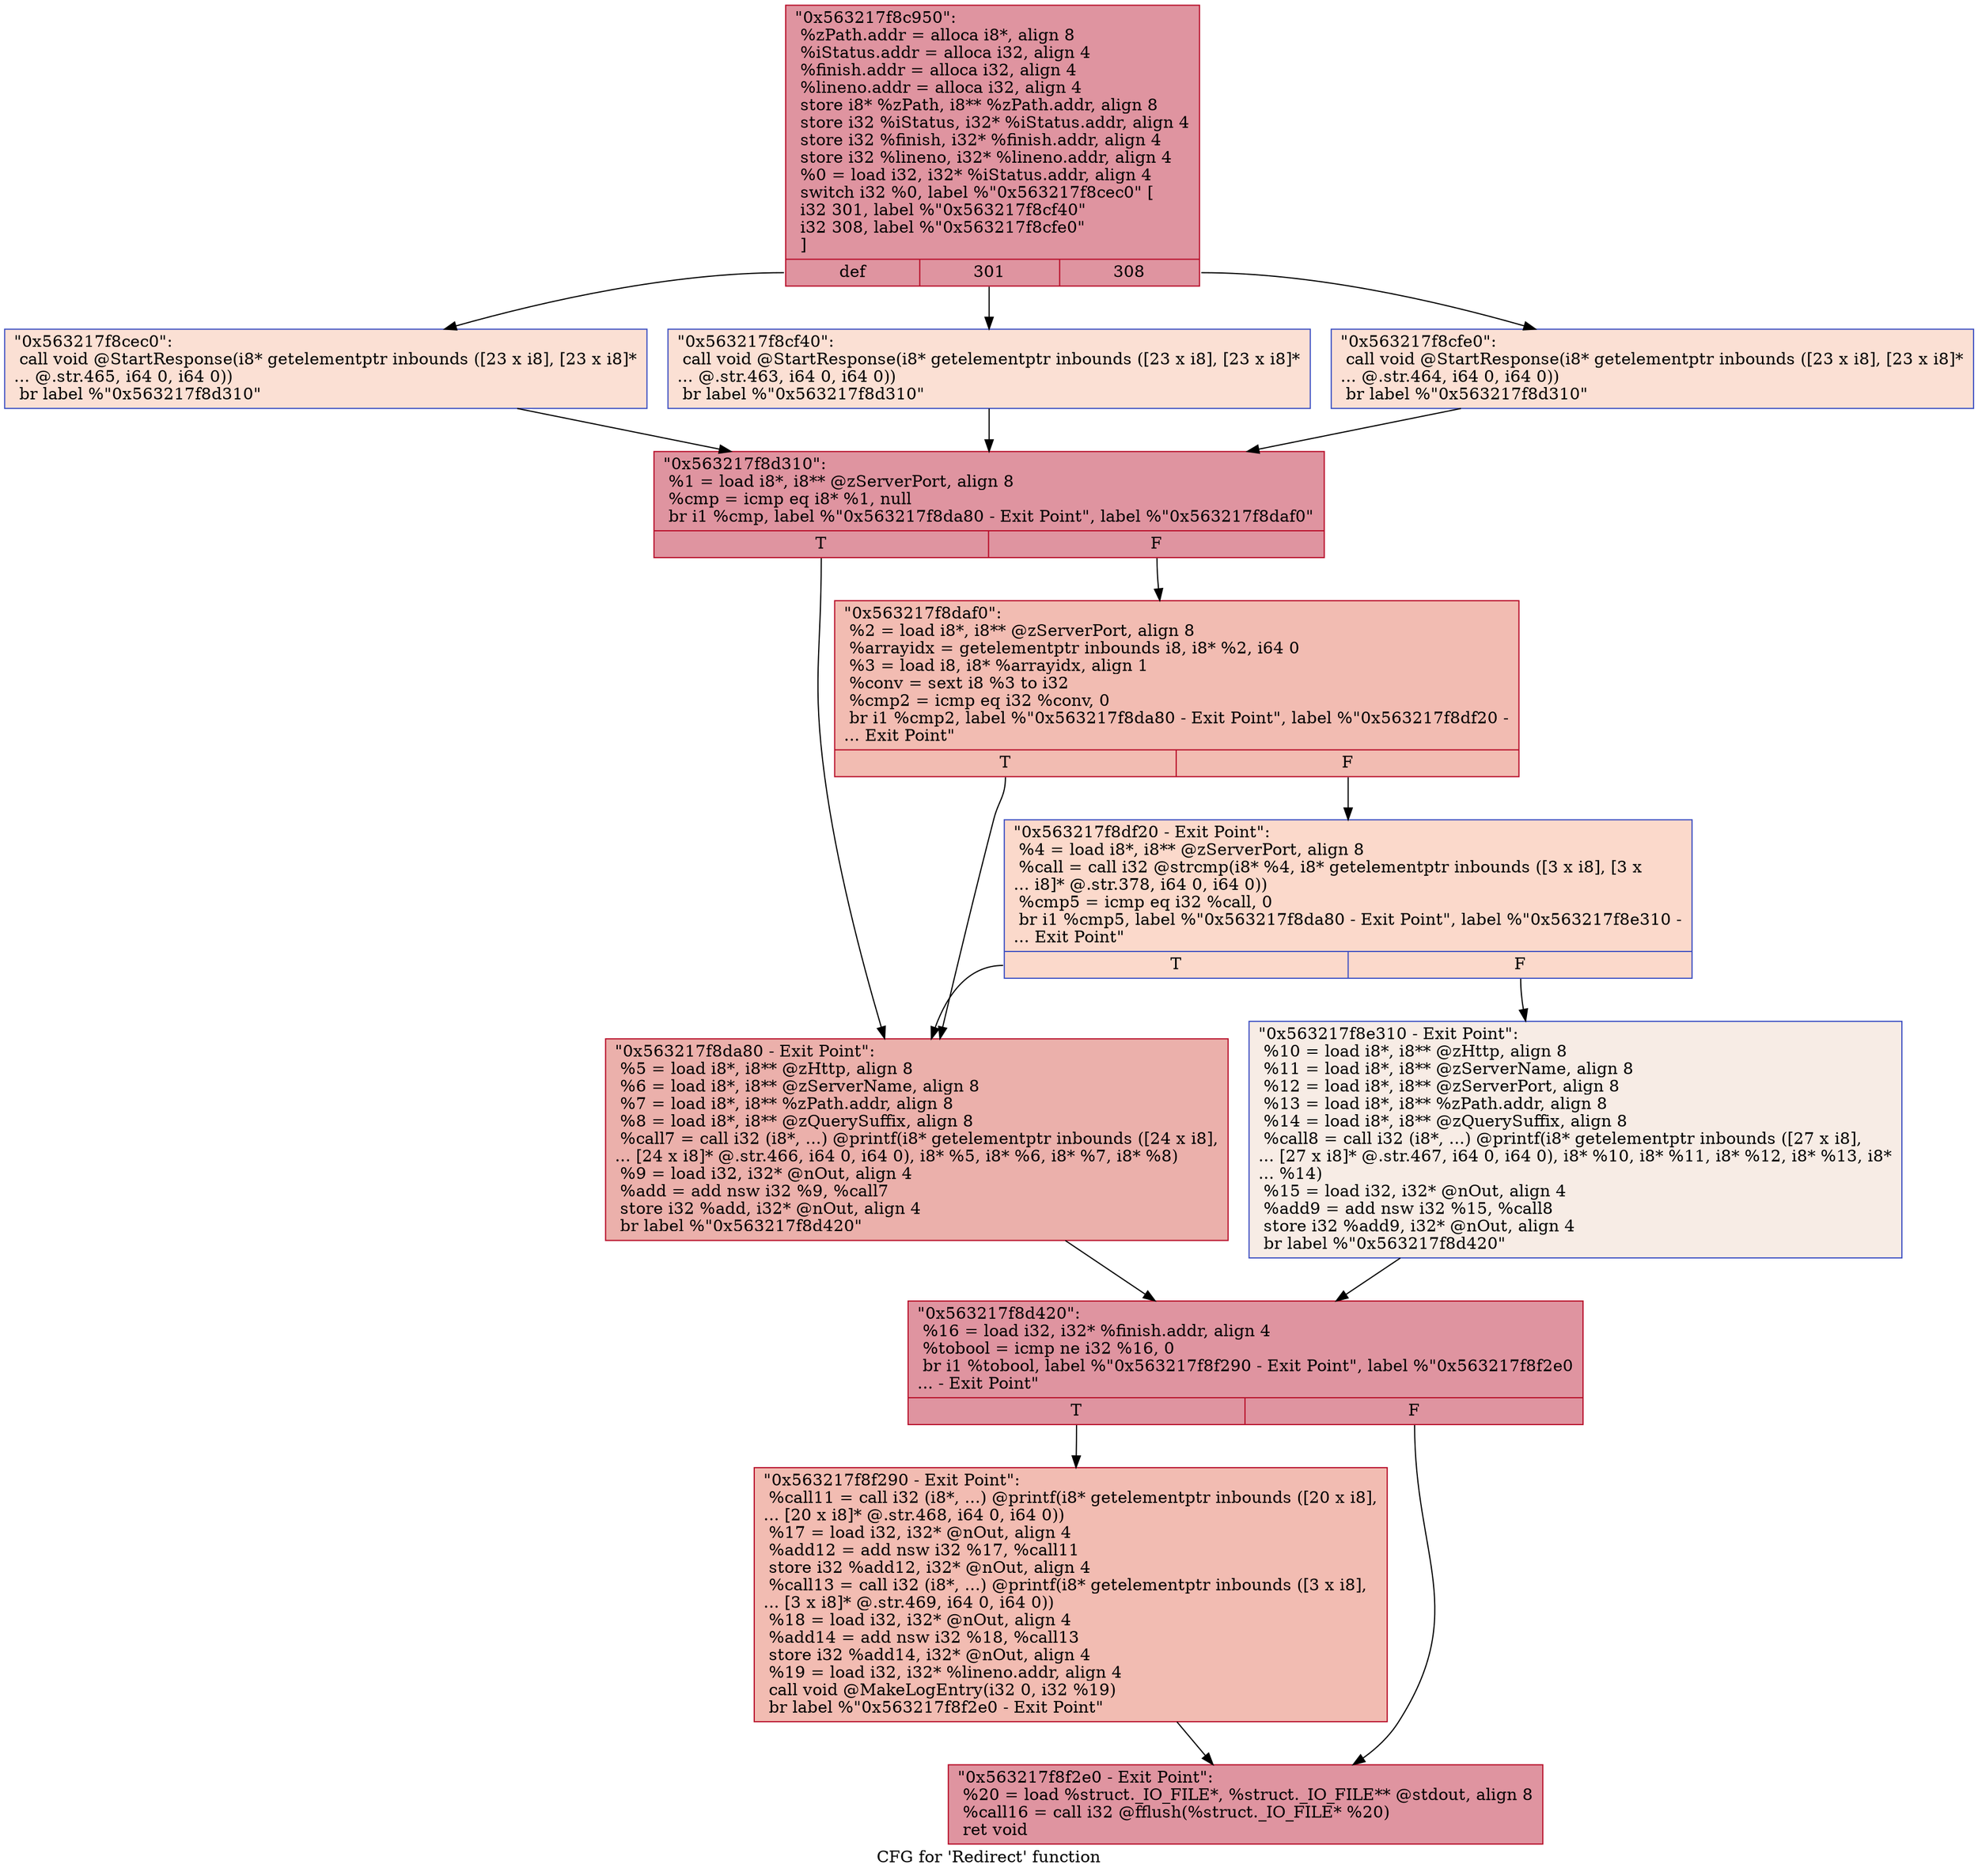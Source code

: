 digraph "CFG for 'Redirect' function" {
	label="CFG for 'Redirect' function";

	Node0x563217f8c950 [shape=record,color="#b70d28ff", style=filled, fillcolor="#b70d2870",label="{\"0x563217f8c950\":\l  %zPath.addr = alloca i8*, align 8\l  %iStatus.addr = alloca i32, align 4\l  %finish.addr = alloca i32, align 4\l  %lineno.addr = alloca i32, align 4\l  store i8* %zPath, i8** %zPath.addr, align 8\l  store i32 %iStatus, i32* %iStatus.addr, align 4\l  store i32 %finish, i32* %finish.addr, align 4\l  store i32 %lineno, i32* %lineno.addr, align 4\l  %0 = load i32, i32* %iStatus.addr, align 4\l  switch i32 %0, label %\"0x563217f8cec0\" [\l    i32 301, label %\"0x563217f8cf40\"\l    i32 308, label %\"0x563217f8cfe0\"\l  ]\l|{<s0>def|<s1>301|<s2>308}}"];
	Node0x563217f8c950:s0 -> Node0x563217f8cec0;
	Node0x563217f8c950:s1 -> Node0x563217f8cf40;
	Node0x563217f8c950:s2 -> Node0x563217f8cfe0;
	Node0x563217f8cf40 [shape=record,color="#3d50c3ff", style=filled, fillcolor="#f7b99e70",label="{\"0x563217f8cf40\":                                 \l  call void @StartResponse(i8* getelementptr inbounds ([23 x i8], [23 x i8]*\l... @.str.463, i64 0, i64 0))\l  br label %\"0x563217f8d310\"\l}"];
	Node0x563217f8cf40 -> Node0x563217f8d310;
	Node0x563217f8cfe0 [shape=record,color="#3d50c3ff", style=filled, fillcolor="#f7b99e70",label="{\"0x563217f8cfe0\":                                 \l  call void @StartResponse(i8* getelementptr inbounds ([23 x i8], [23 x i8]*\l... @.str.464, i64 0, i64 0))\l  br label %\"0x563217f8d310\"\l}"];
	Node0x563217f8cfe0 -> Node0x563217f8d310;
	Node0x563217f8cec0 [shape=record,color="#3d50c3ff", style=filled, fillcolor="#f7b99e70",label="{\"0x563217f8cec0\":                                 \l  call void @StartResponse(i8* getelementptr inbounds ([23 x i8], [23 x i8]*\l... @.str.465, i64 0, i64 0))\l  br label %\"0x563217f8d310\"\l}"];
	Node0x563217f8cec0 -> Node0x563217f8d310;
	Node0x563217f8d310 [shape=record,color="#b70d28ff", style=filled, fillcolor="#b70d2870",label="{\"0x563217f8d310\":                                 \l  %1 = load i8*, i8** @zServerPort, align 8\l  %cmp = icmp eq i8* %1, null\l  br i1 %cmp, label %\"0x563217f8da80 - Exit Point\", label %\"0x563217f8daf0\"\l|{<s0>T|<s1>F}}"];
	Node0x563217f8d310:s0 -> Node0x563217f8da80;
	Node0x563217f8d310:s1 -> Node0x563217f8daf0;
	Node0x563217f8daf0 [shape=record,color="#b70d28ff", style=filled, fillcolor="#e1675170",label="{\"0x563217f8daf0\":                                 \l  %2 = load i8*, i8** @zServerPort, align 8\l  %arrayidx = getelementptr inbounds i8, i8* %2, i64 0\l  %3 = load i8, i8* %arrayidx, align 1\l  %conv = sext i8 %3 to i32\l  %cmp2 = icmp eq i32 %conv, 0\l  br i1 %cmp2, label %\"0x563217f8da80 - Exit Point\", label %\"0x563217f8df20 -\l... Exit Point\"\l|{<s0>T|<s1>F}}"];
	Node0x563217f8daf0:s0 -> Node0x563217f8da80;
	Node0x563217f8daf0:s1 -> Node0x563217f8df20;
	Node0x563217f8df20 [shape=record,color="#3d50c3ff", style=filled, fillcolor="#f7a88970",label="{\"0x563217f8df20 - Exit Point\":                    \l  %4 = load i8*, i8** @zServerPort, align 8\l  %call = call i32 @strcmp(i8* %4, i8* getelementptr inbounds ([3 x i8], [3 x\l... i8]* @.str.378, i64 0, i64 0))\l  %cmp5 = icmp eq i32 %call, 0\l  br i1 %cmp5, label %\"0x563217f8da80 - Exit Point\", label %\"0x563217f8e310 -\l... Exit Point\"\l|{<s0>T|<s1>F}}"];
	Node0x563217f8df20:s0 -> Node0x563217f8da80;
	Node0x563217f8df20:s1 -> Node0x563217f8e310;
	Node0x563217f8da80 [shape=record,color="#b70d28ff", style=filled, fillcolor="#d24b4070",label="{\"0x563217f8da80 - Exit Point\":                    \l  %5 = load i8*, i8** @zHttp, align 8\l  %6 = load i8*, i8** @zServerName, align 8\l  %7 = load i8*, i8** %zPath.addr, align 8\l  %8 = load i8*, i8** @zQuerySuffix, align 8\l  %call7 = call i32 (i8*, ...) @printf(i8* getelementptr inbounds ([24 x i8],\l... [24 x i8]* @.str.466, i64 0, i64 0), i8* %5, i8* %6, i8* %7, i8* %8)\l  %9 = load i32, i32* @nOut, align 4\l  %add = add nsw i32 %9, %call7\l  store i32 %add, i32* @nOut, align 4\l  br label %\"0x563217f8d420\"\l}"];
	Node0x563217f8da80 -> Node0x563217f8d420;
	Node0x563217f8e310 [shape=record,color="#3d50c3ff", style=filled, fillcolor="#ecd3c570",label="{\"0x563217f8e310 - Exit Point\":                    \l  %10 = load i8*, i8** @zHttp, align 8\l  %11 = load i8*, i8** @zServerName, align 8\l  %12 = load i8*, i8** @zServerPort, align 8\l  %13 = load i8*, i8** %zPath.addr, align 8\l  %14 = load i8*, i8** @zQuerySuffix, align 8\l  %call8 = call i32 (i8*, ...) @printf(i8* getelementptr inbounds ([27 x i8],\l... [27 x i8]* @.str.467, i64 0, i64 0), i8* %10, i8* %11, i8* %12, i8* %13, i8*\l... %14)\l  %15 = load i32, i32* @nOut, align 4\l  %add9 = add nsw i32 %15, %call8\l  store i32 %add9, i32* @nOut, align 4\l  br label %\"0x563217f8d420\"\l}"];
	Node0x563217f8e310 -> Node0x563217f8d420;
	Node0x563217f8d420 [shape=record,color="#b70d28ff", style=filled, fillcolor="#b70d2870",label="{\"0x563217f8d420\":                                 \l  %16 = load i32, i32* %finish.addr, align 4\l  %tobool = icmp ne i32 %16, 0\l  br i1 %tobool, label %\"0x563217f8f290 - Exit Point\", label %\"0x563217f8f2e0\l... - Exit Point\"\l|{<s0>T|<s1>F}}"];
	Node0x563217f8d420:s0 -> Node0x563217f8f290;
	Node0x563217f8d420:s1 -> Node0x563217f8f2e0;
	Node0x563217f8f290 [shape=record,color="#b70d28ff", style=filled, fillcolor="#e1675170",label="{\"0x563217f8f290 - Exit Point\":                    \l  %call11 = call i32 (i8*, ...) @printf(i8* getelementptr inbounds ([20 x i8],\l... [20 x i8]* @.str.468, i64 0, i64 0))\l  %17 = load i32, i32* @nOut, align 4\l  %add12 = add nsw i32 %17, %call11\l  store i32 %add12, i32* @nOut, align 4\l  %call13 = call i32 (i8*, ...) @printf(i8* getelementptr inbounds ([3 x i8],\l... [3 x i8]* @.str.469, i64 0, i64 0))\l  %18 = load i32, i32* @nOut, align 4\l  %add14 = add nsw i32 %18, %call13\l  store i32 %add14, i32* @nOut, align 4\l  %19 = load i32, i32* %lineno.addr, align 4\l  call void @MakeLogEntry(i32 0, i32 %19)\l  br label %\"0x563217f8f2e0 - Exit Point\"\l}"];
	Node0x563217f8f290 -> Node0x563217f8f2e0;
	Node0x563217f8f2e0 [shape=record,color="#b70d28ff", style=filled, fillcolor="#b70d2870",label="{\"0x563217f8f2e0 - Exit Point\":                    \l  %20 = load %struct._IO_FILE*, %struct._IO_FILE** @stdout, align 8\l  %call16 = call i32 @fflush(%struct._IO_FILE* %20)\l  ret void\l}"];
}
